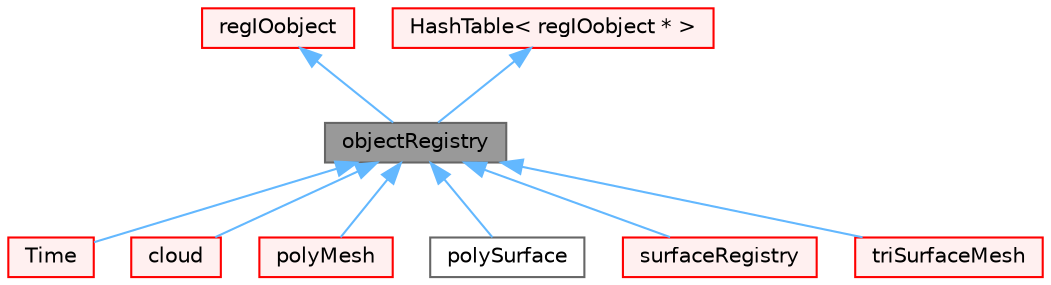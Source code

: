digraph "objectRegistry"
{
 // LATEX_PDF_SIZE
  bgcolor="transparent";
  edge [fontname=Helvetica,fontsize=10,labelfontname=Helvetica,labelfontsize=10];
  node [fontname=Helvetica,fontsize=10,shape=box,height=0.2,width=0.4];
  Node1 [id="Node000001",label="objectRegistry",height=0.2,width=0.4,color="gray40", fillcolor="grey60", style="filled", fontcolor="black",tooltip="Registry of regIOobjects."];
  Node2 -> Node1 [id="edge1_Node000001_Node000002",dir="back",color="steelblue1",style="solid",tooltip=" "];
  Node2 [id="Node000002",label="regIOobject",height=0.2,width=0.4,color="red", fillcolor="#FFF0F0", style="filled",URL="$classFoam_1_1regIOobject.html",tooltip="regIOobject is an abstract class derived from IOobject to handle automatic object registration with t..."];
  Node5 -> Node1 [id="edge2_Node000001_Node000005",dir="back",color="steelblue1",style="solid",tooltip=" "];
  Node5 [id="Node000005",label="HashTable\< regIOobject * \>",height=0.2,width=0.4,color="red", fillcolor="#FFF0F0", style="filled",URL="$classFoam_1_1HashTable.html",tooltip=" "];
  Node1 -> Node8 [id="edge3_Node000001_Node000008",dir="back",color="steelblue1",style="solid",tooltip=" "];
  Node8 [id="Node000008",label="Time",height=0.2,width=0.4,color="red", fillcolor="#FFF0F0", style="filled",URL="$classFoam_1_1Time.html",tooltip="Class to control time during OpenFOAM simulations that is also the top-level objectRegistry."];
  Node1 -> Node12 [id="edge4_Node000001_Node000012",dir="back",color="steelblue1",style="solid",tooltip=" "];
  Node12 [id="Node000012",label="cloud",height=0.2,width=0.4,color="red", fillcolor="#FFF0F0", style="filled",URL="$classFoam_1_1cloud.html",tooltip="A cloud is a registry collection of lagrangian particles."];
  Node1 -> Node57 [id="edge5_Node000001_Node000057",dir="back",color="steelblue1",style="solid",tooltip=" "];
  Node57 [id="Node000057",label="polyMesh",height=0.2,width=0.4,color="red", fillcolor="#FFF0F0", style="filled",URL="$classFoam_1_1polyMesh.html",tooltip="Mesh consisting of general polyhedral cells."];
  Node1 -> Node92 [id="edge6_Node000001_Node000092",dir="back",color="steelblue1",style="solid",tooltip=" "];
  Node92 [id="Node000092",label="polySurface",height=0.2,width=0.4,color="gray40", fillcolor="white", style="filled",URL="$classFoam_1_1polySurface.html",tooltip="A surface mesh consisting of general polygon faces and capable of holding fields."];
  Node1 -> Node93 [id="edge7_Node000001_Node000093",dir="back",color="steelblue1",style="solid",tooltip=" "];
  Node93 [id="Node000093",label="surfaceRegistry",height=0.2,width=0.4,color="red", fillcolor="#FFF0F0", style="filled",URL="$classFoam_1_1surfaceRegistry.html",tooltip="Wraps the normal objectRegistry with a local instance for surfaces."];
  Node1 -> Node95 [id="edge8_Node000001_Node000095",dir="back",color="steelblue1",style="solid",tooltip=" "];
  Node95 [id="Node000095",label="triSurfaceMesh",height=0.2,width=0.4,color="red", fillcolor="#FFF0F0", style="filled",URL="$classFoam_1_1triSurfaceMesh.html",tooltip="IOoject and searching on triSurface."];
}

